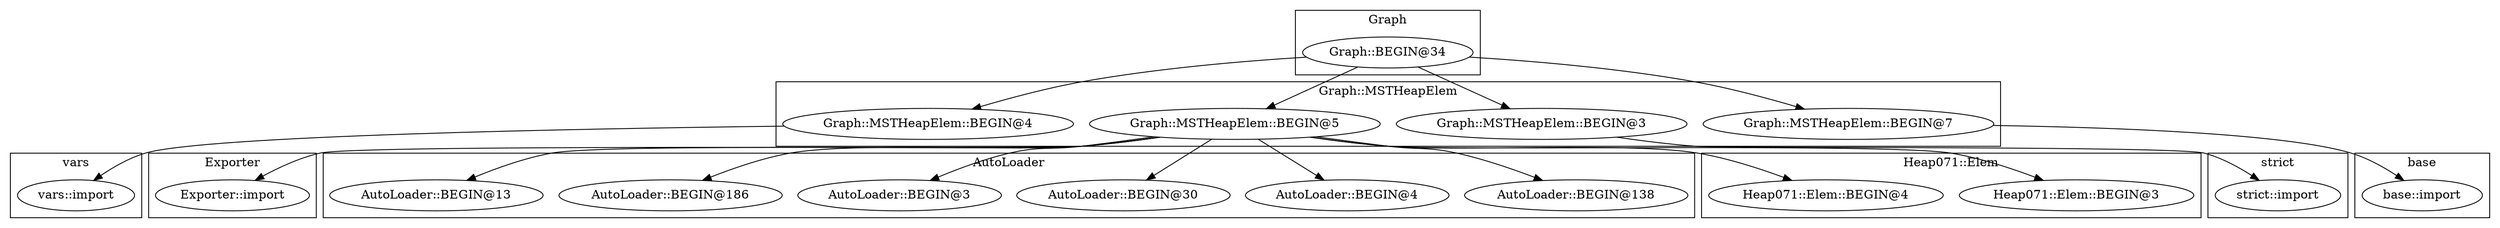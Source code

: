 digraph {
graph [overlap=false]
subgraph cluster_base {
	label="base";
	"base::import";
}
subgraph cluster_Exporter {
	label="Exporter";
	"Exporter::import";
}
subgraph cluster_AutoLoader {
	label="AutoLoader";
	"AutoLoader::BEGIN@138";
	"AutoLoader::BEGIN@4";
	"AutoLoader::BEGIN@30";
	"AutoLoader::BEGIN@3";
	"AutoLoader::BEGIN@186";
	"AutoLoader::BEGIN@13";
}
subgraph cluster_Graph {
	label="Graph";
	"Graph::BEGIN@34";
}
subgraph cluster_Heap071_Elem {
	label="Heap071::Elem";
	"Heap071::Elem::BEGIN@3";
	"Heap071::Elem::BEGIN@4";
}
subgraph cluster_vars {
	label="vars";
	"vars::import";
}
subgraph cluster_Graph_MSTHeapElem {
	label="Graph::MSTHeapElem";
	"Graph::MSTHeapElem::BEGIN@4";
	"Graph::MSTHeapElem::BEGIN@5";
	"Graph::MSTHeapElem::BEGIN@3";
	"Graph::MSTHeapElem::BEGIN@7";
}
subgraph cluster_strict {
	label="strict";
	"strict::import";
}
"Graph::MSTHeapElem::BEGIN@5" -> "Heap071::Elem::BEGIN@4";
"Graph::MSTHeapElem::BEGIN@5" -> "AutoLoader::BEGIN@186";
"Graph::MSTHeapElem::BEGIN@5" -> "AutoLoader::BEGIN@30";
"Graph::BEGIN@34" -> "Graph::MSTHeapElem::BEGIN@5";
"Graph::MSTHeapElem::BEGIN@3" -> "strict::import";
"Graph::MSTHeapElem::BEGIN@5" -> "AutoLoader::BEGIN@3";
"Graph::BEGIN@34" -> "Graph::MSTHeapElem::BEGIN@7";
"Graph::BEGIN@34" -> "Graph::MSTHeapElem::BEGIN@3";
"Graph::MSTHeapElem::BEGIN@5" -> "Exporter::import";
"Graph::MSTHeapElem::BEGIN@7" -> "base::import";
"Graph::MSTHeapElem::BEGIN@4" -> "vars::import";
"Graph::MSTHeapElem::BEGIN@5" -> "AutoLoader::BEGIN@138";
"Graph::MSTHeapElem::BEGIN@5" -> "Heap071::Elem::BEGIN@3";
"Graph::MSTHeapElem::BEGIN@5" -> "AutoLoader::BEGIN@13";
"Graph::BEGIN@34" -> "Graph::MSTHeapElem::BEGIN@4";
"Graph::MSTHeapElem::BEGIN@5" -> "AutoLoader::BEGIN@4";
}
